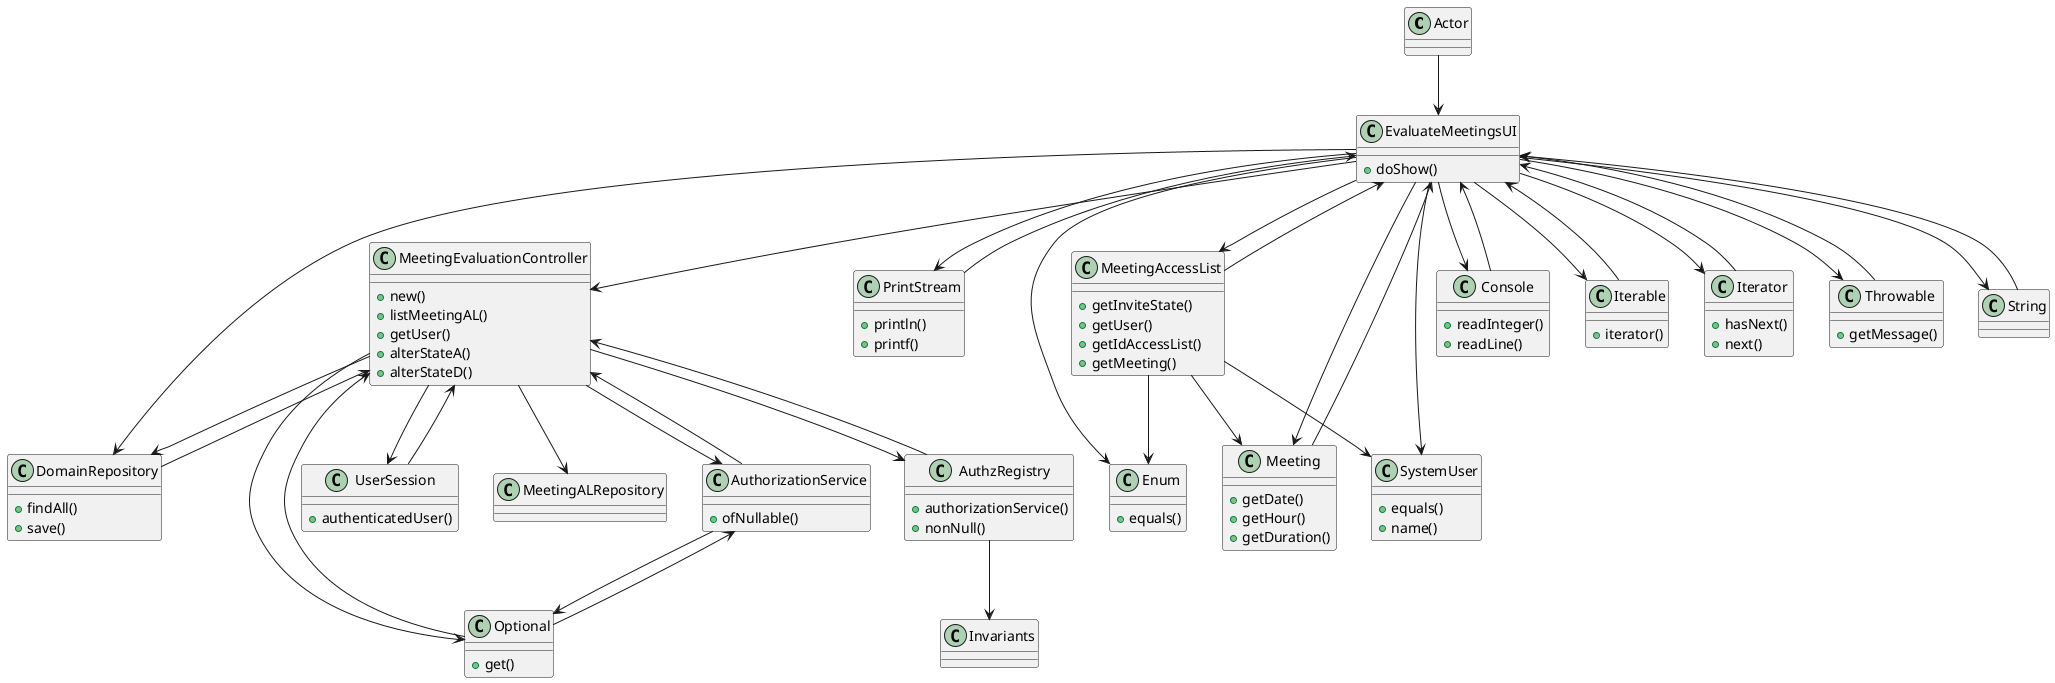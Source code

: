 @startuml

class Actor

class EvaluateMeetingsUI {
  +doShow()
}

class MeetingEvaluationController {
  +new()
  +listMeetingAL()
  +getUser()
  +alterStateA()
  +alterStateD()
}

class AuthzRegistry {
  +authorizationService()
  +nonNull()
}

class Invariants

class DomainRepository {
  +findAll()
  +save()
}

class AuthorizationService {
  +ofNullable()
}

class Optional {
  +get()
}

class UserSession {
  +authenticatedUser()
}

class PrintStream {
  +println()
  +printf()
}

class MeetingAccessList {
  +getInviteState()
  +getUser()
  +getIdAccessList()
  +getMeeting()
}

class Enum {
  +equals()
}

class Meeting {
  +getDate()
  +getHour()
  +getDuration()
}

class Console {
  +readInteger()
  +readLine()
}

class Iterable {
  +iterator()
}

class Iterator {
  +hasNext()
  +next()
}

class SystemUser {
  +equals()
  +name()
}

class Throwable {
  +getMessage()
}

Actor --> EvaluateMeetingsUI
EvaluateMeetingsUI --> MeetingEvaluationController
EvaluateMeetingsUI --> PrintStream
EvaluateMeetingsUI --> MeetingAccessList
EvaluateMeetingsUI --> Enum
EvaluateMeetingsUI --> Meeting
EvaluateMeetingsUI --> Console
EvaluateMeetingsUI --> Iterable
EvaluateMeetingsUI --> Iterator
EvaluateMeetingsUI --> String
EvaluateMeetingsUI --> DomainRepository
EvaluateMeetingsUI --> SystemUser
EvaluateMeetingsUI --> Throwable

MeetingEvaluationController --> AuthzRegistry
MeetingEvaluationController --> DomainRepository
MeetingEvaluationController --> AuthorizationService
MeetingEvaluationController --> Optional
MeetingEvaluationController --> UserSession
MeetingEvaluationController --> MeetingALRepository

AuthzRegistry --> Invariants
AuthzRegistry --> MeetingEvaluationController

DomainRepository --> MeetingEvaluationController

AuthorizationService --> Optional
AuthorizationService --> MeetingEvaluationController

Optional --> AuthorizationService
Optional --> MeetingEvaluationController

UserSession --> MeetingEvaluationController

PrintStream --> EvaluateMeetingsUI

MeetingAccessList --> EvaluateMeetingsUI
MeetingAccessList --> Enum
MeetingAccessList --> SystemUser
MeetingAccessList --> Meeting

Meeting --> EvaluateMeetingsUI

Console --> EvaluateMeetingsUI

Iterable --> EvaluateMeetingsUI

Iterator --> EvaluateMeetingsUI

String --> EvaluateMeetingsUI

Throwable --> EvaluateMeetingsUI

@enduml
